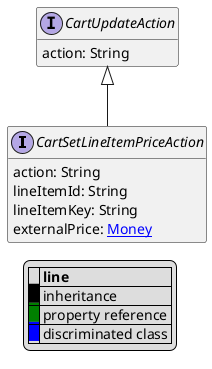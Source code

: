 @startuml

hide empty fields
hide empty methods
legend
|= |= line |
|<back:black>   </back>| inheritance |
|<back:green>   </back>| property reference |
|<back:blue>   </back>| discriminated class |
endlegend
interface CartSetLineItemPriceAction [[CartSetLineItemPriceAction.svg]] extends CartUpdateAction {
    action: String
    lineItemId: String
    lineItemKey: String
    externalPrice: [[Money.svg Money]]
}
interface CartUpdateAction [[CartUpdateAction.svg]]  {
    action: String
}





@enduml
